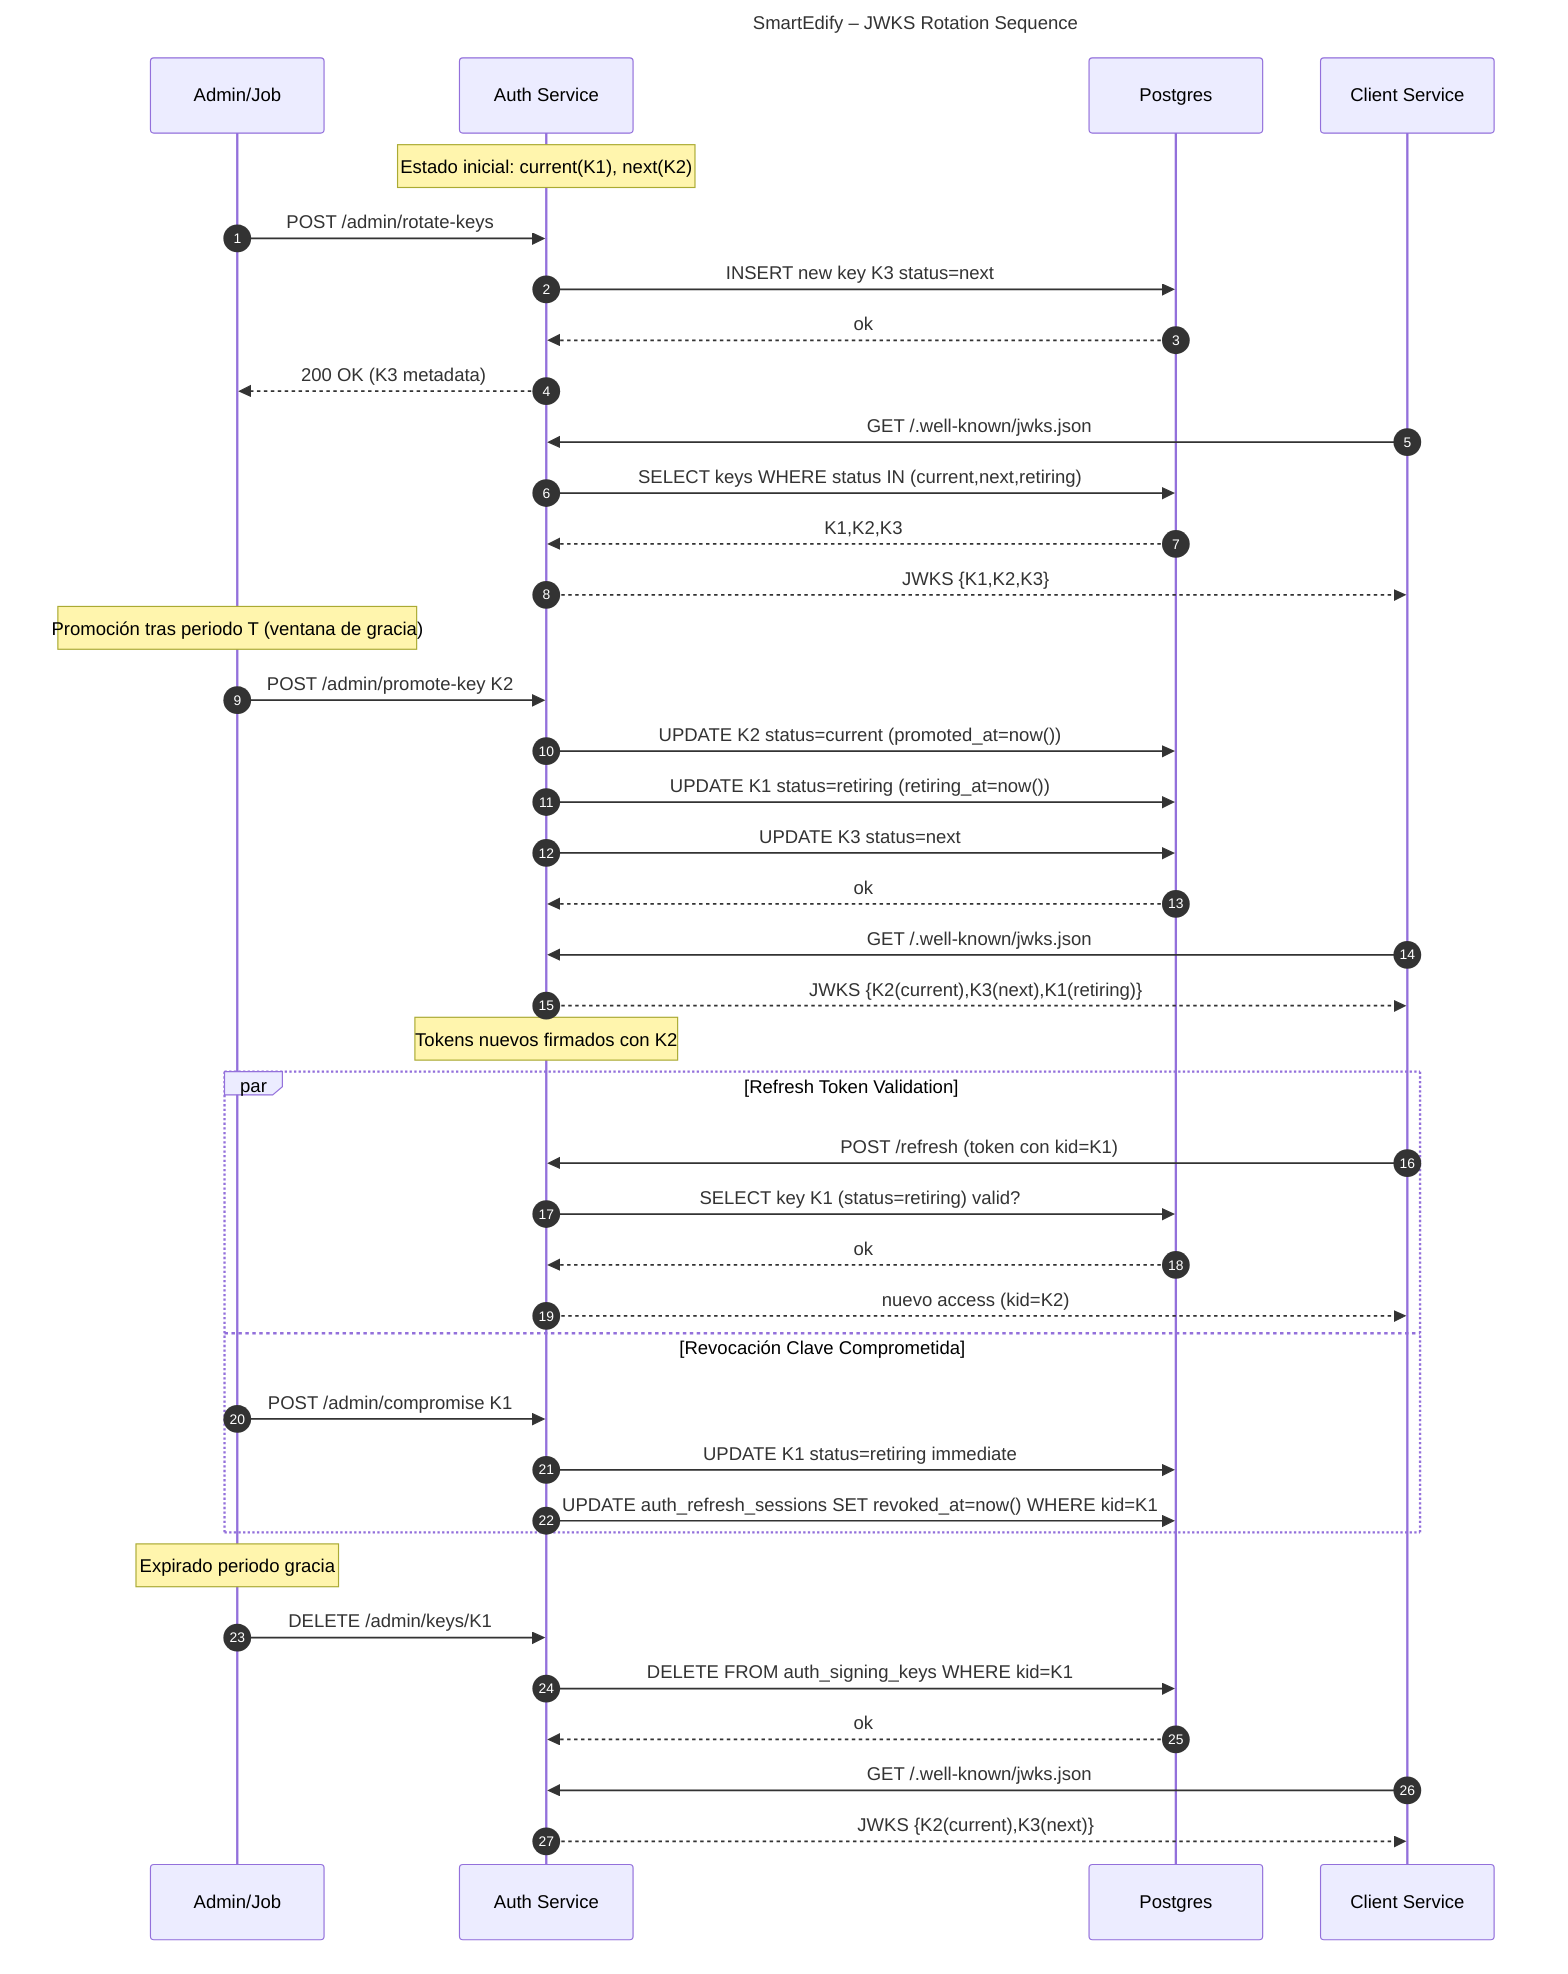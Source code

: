 ---
id: jwks-rotation-sequence
title: "SmartEdify – JWKS Rotation Sequence"
description: "Detailed rotation sequence for admin jobs promoting signing keys, updating JWKS, and handling compromised keys."
updated: 2025-02-14
tags: ["security", "jwks", "sequence"]
---
sequenceDiagram
    autonumber
    participant Admin as Admin/Job
    participant Auth as Auth Service
    participant DB as Postgres
    participant Client as Client Service

    Note over Auth: Estado inicial: current(K1), next(K2)

    Admin->>Auth: POST /admin/rotate-keys
    Auth->>DB: INSERT new key K3 status=next
    DB-->>Auth: ok
    Auth-->>Admin: 200 OK (K3 metadata)

    Client->>Auth: GET /.well-known/jwks.json
    Auth->>DB: SELECT keys WHERE status IN (current,next,retiring)
    DB-->>Auth: K1,K2,K3
    Auth-->>Client: JWKS {K1,K2,K3}

    Note over Admin: Promoción tras periodo T (ventana de gracia)

    Admin->>Auth: POST /admin/promote-key K2
    Auth->>DB: UPDATE K2 status=current (promoted_at=now())
    Auth->>DB: UPDATE K1 status=retiring (retiring_at=now())
    Auth->>DB: UPDATE K3 status=next
    DB-->>Auth: ok

    Client->>Auth: GET /.well-known/jwks.json
    Auth-->>Client: JWKS {K2(current),K3(next),K1(retiring)}

    Note over Auth: Tokens nuevos firmados con K2

    par Refresh Token Validation
        Client->>Auth: POST /refresh (token con kid=K1)
        Auth->>DB: SELECT key K1 (status=retiring) valid?
        DB-->>Auth: ok
        Auth-->>Client: nuevo access (kid=K2)
    and Revocación Clave Comprometida
        Admin->>Auth: POST /admin/compromise K1
        Auth->>DB: UPDATE K1 status=retiring immediate
        Auth->>DB: UPDATE auth_refresh_sessions SET revoked_at=now() WHERE kid=K1
    end

    Note over Admin: Expirado periodo gracia
    Admin->>Auth: DELETE /admin/keys/K1
    Auth->>DB: DELETE FROM auth_signing_keys WHERE kid=K1
    DB-->>Auth: ok

    Client->>Auth: GET /.well-known/jwks.json
    Auth-->>Client: JWKS {K2(current),K3(next)}